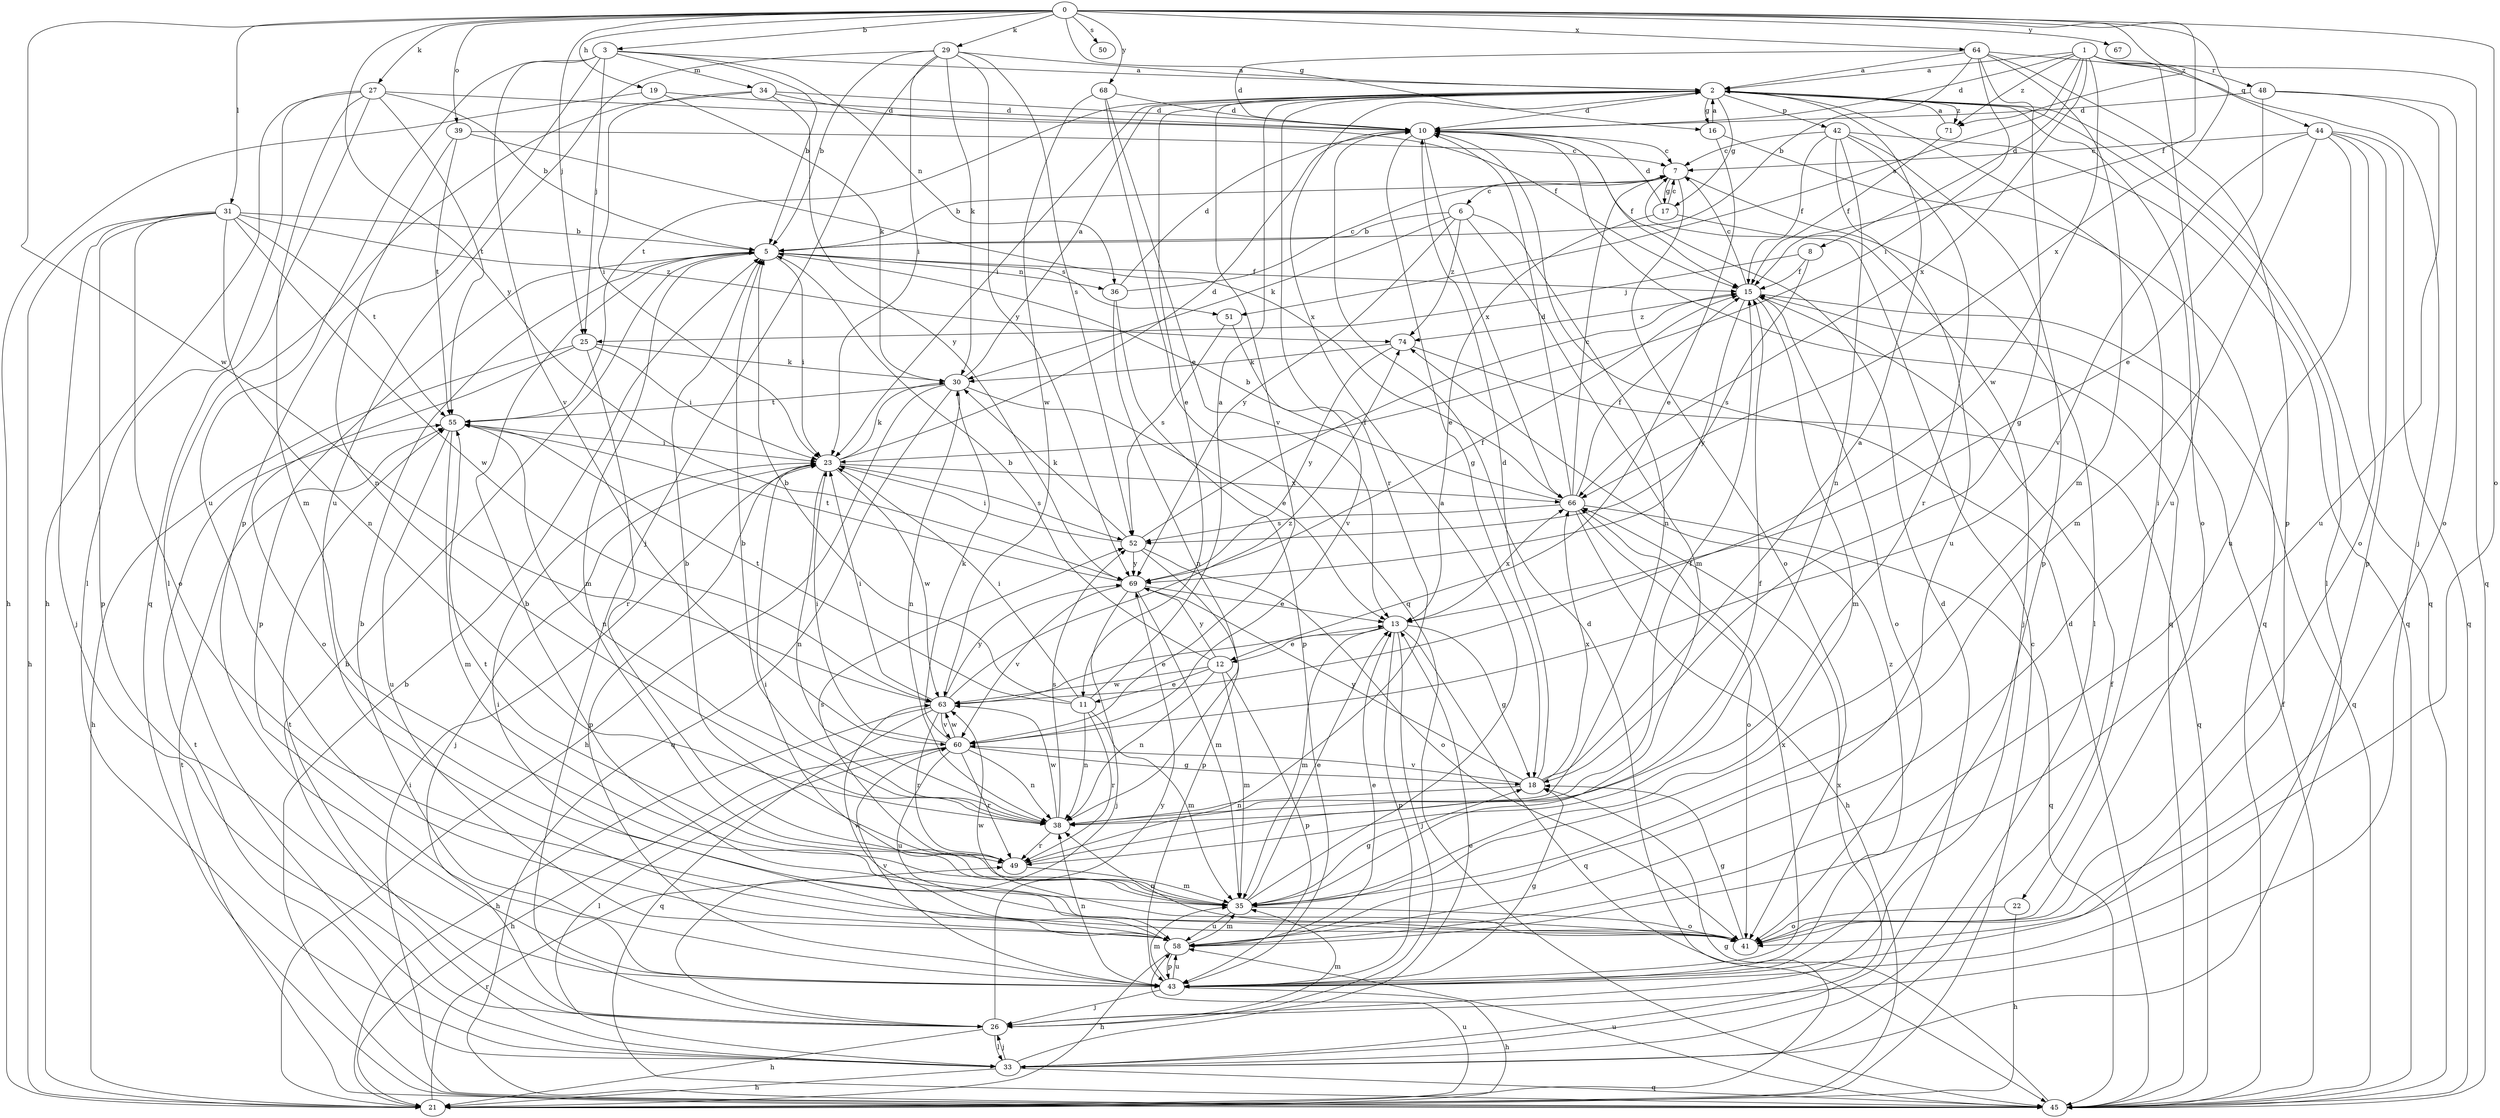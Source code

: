 strict digraph  {
0;
1;
2;
3;
5;
6;
7;
8;
10;
11;
12;
13;
15;
16;
17;
18;
19;
21;
22;
23;
25;
26;
27;
29;
30;
31;
33;
34;
35;
36;
38;
39;
41;
42;
43;
44;
45;
48;
49;
50;
51;
52;
55;
58;
60;
63;
64;
66;
67;
68;
69;
71;
74;
0 -> 3  [label=b];
0 -> 15  [label=f];
0 -> 16  [label=g];
0 -> 19  [label=h];
0 -> 25  [label=j];
0 -> 27  [label=k];
0 -> 29  [label=k];
0 -> 31  [label=l];
0 -> 39  [label=o];
0 -> 41  [label=o];
0 -> 50  [label=s];
0 -> 63  [label=w];
0 -> 64  [label=x];
0 -> 66  [label=x];
0 -> 67  [label=y];
0 -> 68  [label=y];
0 -> 69  [label=y];
0 -> 71  [label=z];
1 -> 2  [label=a];
1 -> 8  [label=d];
1 -> 10  [label=d];
1 -> 44  [label=q];
1 -> 45  [label=q];
1 -> 48  [label=r];
1 -> 51  [label=s];
1 -> 58  [label=u];
1 -> 63  [label=w];
1 -> 66  [label=x];
1 -> 71  [label=z];
2 -> 10  [label=d];
2 -> 11  [label=e];
2 -> 16  [label=g];
2 -> 17  [label=g];
2 -> 22  [label=i];
2 -> 23  [label=i];
2 -> 33  [label=l];
2 -> 41  [label=o];
2 -> 42  [label=p];
2 -> 45  [label=q];
2 -> 49  [label=r];
2 -> 55  [label=t];
2 -> 60  [label=v];
2 -> 71  [label=z];
3 -> 2  [label=a];
3 -> 5  [label=b];
3 -> 25  [label=j];
3 -> 34  [label=m];
3 -> 36  [label=n];
3 -> 43  [label=p];
3 -> 58  [label=u];
3 -> 60  [label=v];
5 -> 15  [label=f];
5 -> 23  [label=i];
5 -> 35  [label=m];
5 -> 36  [label=n];
5 -> 43  [label=p];
5 -> 51  [label=s];
6 -> 5  [label=b];
6 -> 30  [label=k];
6 -> 35  [label=m];
6 -> 38  [label=n];
6 -> 69  [label=y];
6 -> 74  [label=z];
7 -> 5  [label=b];
7 -> 6  [label=c];
7 -> 17  [label=g];
7 -> 33  [label=l];
7 -> 41  [label=o];
8 -> 15  [label=f];
8 -> 25  [label=j];
8 -> 52  [label=s];
10 -> 7  [label=c];
10 -> 15  [label=f];
10 -> 18  [label=g];
10 -> 45  [label=q];
10 -> 66  [label=x];
11 -> 2  [label=a];
11 -> 5  [label=b];
11 -> 23  [label=i];
11 -> 35  [label=m];
11 -> 38  [label=n];
11 -> 49  [label=r];
11 -> 55  [label=t];
12 -> 5  [label=b];
12 -> 11  [label=e];
12 -> 35  [label=m];
12 -> 38  [label=n];
12 -> 43  [label=p];
12 -> 63  [label=w];
12 -> 69  [label=y];
13 -> 12  [label=e];
13 -> 18  [label=g];
13 -> 26  [label=j];
13 -> 35  [label=m];
13 -> 43  [label=p];
13 -> 45  [label=q];
13 -> 66  [label=x];
15 -> 7  [label=c];
15 -> 35  [label=m];
15 -> 41  [label=o];
15 -> 45  [label=q];
15 -> 69  [label=y];
15 -> 74  [label=z];
16 -> 2  [label=a];
16 -> 12  [label=e];
16 -> 45  [label=q];
17 -> 7  [label=c];
17 -> 10  [label=d];
17 -> 13  [label=e];
17 -> 26  [label=j];
18 -> 2  [label=a];
18 -> 10  [label=d];
18 -> 38  [label=n];
18 -> 60  [label=v];
18 -> 66  [label=x];
18 -> 69  [label=y];
19 -> 10  [label=d];
19 -> 21  [label=h];
19 -> 30  [label=k];
21 -> 7  [label=c];
21 -> 10  [label=d];
21 -> 49  [label=r];
21 -> 58  [label=u];
22 -> 21  [label=h];
22 -> 41  [label=o];
23 -> 10  [label=d];
23 -> 26  [label=j];
23 -> 30  [label=k];
23 -> 38  [label=n];
23 -> 43  [label=p];
23 -> 52  [label=s];
23 -> 63  [label=w];
23 -> 66  [label=x];
25 -> 21  [label=h];
25 -> 23  [label=i];
25 -> 30  [label=k];
25 -> 41  [label=o];
25 -> 49  [label=r];
26 -> 21  [label=h];
26 -> 33  [label=l];
26 -> 35  [label=m];
26 -> 55  [label=t];
26 -> 69  [label=y];
27 -> 5  [label=b];
27 -> 10  [label=d];
27 -> 21  [label=h];
27 -> 33  [label=l];
27 -> 35  [label=m];
27 -> 45  [label=q];
27 -> 55  [label=t];
29 -> 2  [label=a];
29 -> 5  [label=b];
29 -> 23  [label=i];
29 -> 26  [label=j];
29 -> 30  [label=k];
29 -> 52  [label=s];
29 -> 58  [label=u];
29 -> 69  [label=y];
30 -> 2  [label=a];
30 -> 13  [label=e];
30 -> 21  [label=h];
30 -> 38  [label=n];
30 -> 45  [label=q];
30 -> 55  [label=t];
31 -> 5  [label=b];
31 -> 21  [label=h];
31 -> 26  [label=j];
31 -> 38  [label=n];
31 -> 41  [label=o];
31 -> 43  [label=p];
31 -> 55  [label=t];
31 -> 63  [label=w];
31 -> 74  [label=z];
33 -> 5  [label=b];
33 -> 10  [label=d];
33 -> 13  [label=e];
33 -> 15  [label=f];
33 -> 21  [label=h];
33 -> 26  [label=j];
33 -> 45  [label=q];
33 -> 55  [label=t];
33 -> 66  [label=x];
34 -> 10  [label=d];
34 -> 15  [label=f];
34 -> 23  [label=i];
34 -> 33  [label=l];
34 -> 69  [label=y];
35 -> 2  [label=a];
35 -> 13  [label=e];
35 -> 18  [label=g];
35 -> 23  [label=i];
35 -> 41  [label=o];
35 -> 55  [label=t];
35 -> 58  [label=u];
36 -> 7  [label=c];
36 -> 10  [label=d];
36 -> 38  [label=n];
36 -> 43  [label=p];
38 -> 5  [label=b];
38 -> 15  [label=f];
38 -> 49  [label=r];
38 -> 52  [label=s];
38 -> 63  [label=w];
39 -> 7  [label=c];
39 -> 38  [label=n];
39 -> 55  [label=t];
39 -> 66  [label=x];
41 -> 5  [label=b];
41 -> 18  [label=g];
41 -> 38  [label=n];
41 -> 63  [label=w];
42 -> 7  [label=c];
42 -> 15  [label=f];
42 -> 38  [label=n];
42 -> 43  [label=p];
42 -> 45  [label=q];
42 -> 49  [label=r];
42 -> 58  [label=u];
43 -> 5  [label=b];
43 -> 18  [label=g];
43 -> 21  [label=h];
43 -> 26  [label=j];
43 -> 35  [label=m];
43 -> 38  [label=n];
43 -> 58  [label=u];
43 -> 60  [label=v];
43 -> 66  [label=x];
43 -> 74  [label=z];
44 -> 7  [label=c];
44 -> 35  [label=m];
44 -> 41  [label=o];
44 -> 43  [label=p];
44 -> 45  [label=q];
44 -> 58  [label=u];
44 -> 60  [label=v];
45 -> 5  [label=b];
45 -> 10  [label=d];
45 -> 15  [label=f];
45 -> 18  [label=g];
45 -> 23  [label=i];
45 -> 55  [label=t];
45 -> 58  [label=u];
48 -> 10  [label=d];
48 -> 13  [label=e];
48 -> 41  [label=o];
48 -> 58  [label=u];
49 -> 5  [label=b];
49 -> 15  [label=f];
49 -> 35  [label=m];
49 -> 52  [label=s];
51 -> 52  [label=s];
51 -> 60  [label=v];
52 -> 15  [label=f];
52 -> 23  [label=i];
52 -> 30  [label=k];
52 -> 41  [label=o];
52 -> 43  [label=p];
52 -> 69  [label=y];
55 -> 23  [label=i];
55 -> 35  [label=m];
55 -> 38  [label=n];
55 -> 58  [label=u];
58 -> 13  [label=e];
58 -> 21  [label=h];
58 -> 23  [label=i];
58 -> 35  [label=m];
58 -> 43  [label=p];
58 -> 63  [label=w];
60 -> 18  [label=g];
60 -> 21  [label=h];
60 -> 23  [label=i];
60 -> 30  [label=k];
60 -> 33  [label=l];
60 -> 38  [label=n];
60 -> 49  [label=r];
60 -> 58  [label=u];
60 -> 63  [label=w];
63 -> 13  [label=e];
63 -> 21  [label=h];
63 -> 23  [label=i];
63 -> 45  [label=q];
63 -> 49  [label=r];
63 -> 60  [label=v];
63 -> 69  [label=y];
63 -> 74  [label=z];
64 -> 2  [label=a];
64 -> 5  [label=b];
64 -> 10  [label=d];
64 -> 18  [label=g];
64 -> 23  [label=i];
64 -> 26  [label=j];
64 -> 35  [label=m];
64 -> 43  [label=p];
66 -> 5  [label=b];
66 -> 7  [label=c];
66 -> 10  [label=d];
66 -> 15  [label=f];
66 -> 21  [label=h];
66 -> 41  [label=o];
66 -> 45  [label=q];
66 -> 52  [label=s];
68 -> 10  [label=d];
68 -> 13  [label=e];
68 -> 45  [label=q];
68 -> 63  [label=w];
69 -> 13  [label=e];
69 -> 15  [label=f];
69 -> 26  [label=j];
69 -> 35  [label=m];
69 -> 55  [label=t];
69 -> 60  [label=v];
71 -> 2  [label=a];
71 -> 15  [label=f];
74 -> 30  [label=k];
74 -> 45  [label=q];
74 -> 69  [label=y];
}
